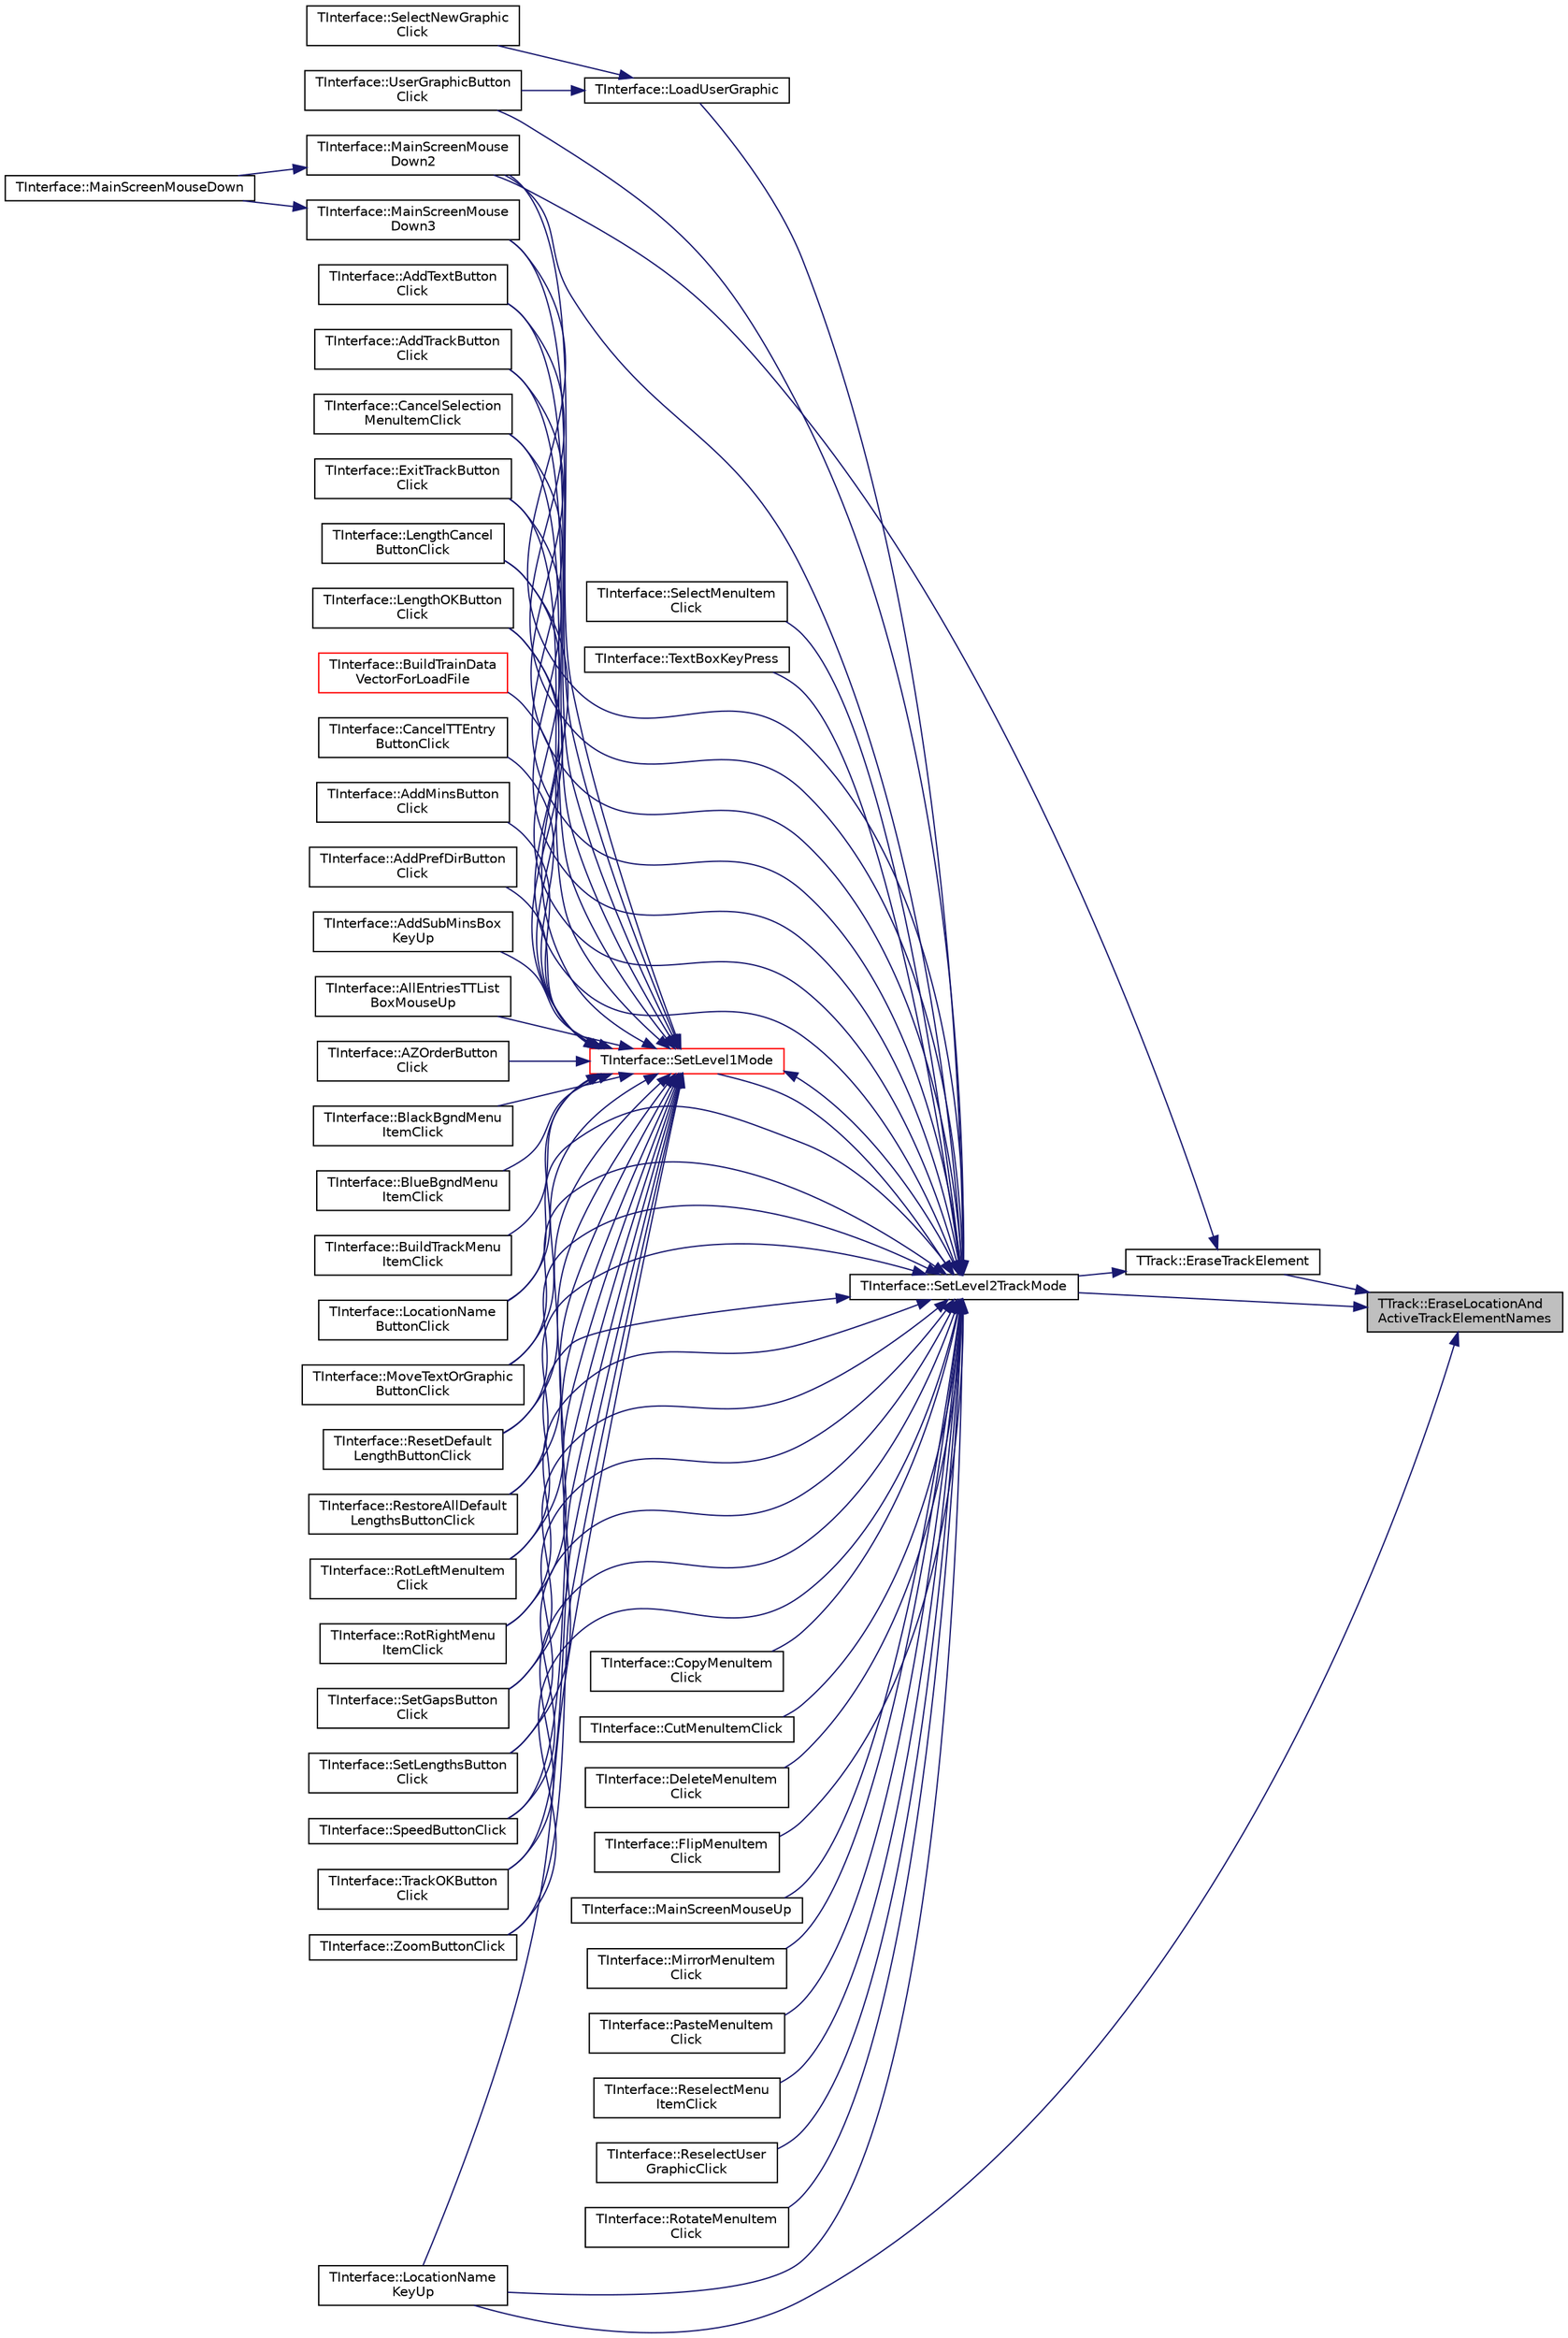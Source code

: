 digraph "TTrack::EraseLocationAndActiveTrackElementNames"
{
 // INTERACTIVE_SVG=YES
 // LATEX_PDF_SIZE
  edge [fontname="Helvetica",fontsize="10",labelfontname="Helvetica",labelfontsize="10"];
  node [fontname="Helvetica",fontsize="10",shape=record];
  rankdir="RL";
  Node1 [label="TTrack::EraseLocationAnd\lActiveTrackElementNames",height=0.2,width=0.4,color="black", fillcolor="grey75", style="filled", fontcolor="black",tooltip="Examines LocationNameMultiMap and if the LocationName is found all elements at that H & V (in both ac..."];
  Node1 -> Node2 [dir="back",color="midnightblue",fontsize="10",style="solid",fontname="Helvetica"];
  Node2 [label="TTrack::EraseTrackElement",height=0.2,width=0.4,color="black", fillcolor="white", style="filled",URL="$class_t_track.html#aa7b58c83ca1743ad3e4607ac0af9c71c",tooltip="Erases all active and inactive track elements at HLocInput & VLocInput from the vectors,..."];
  Node2 -> Node3 [dir="back",color="midnightblue",fontsize="10",style="solid",fontname="Helvetica"];
  Node3 [label="TInterface::MainScreenMouse\lDown2",height=0.2,width=0.4,color="black", fillcolor="white", style="filled",URL="$class_t_interface.html#abf07d5edc1507de381825f17620748b2",tooltip="Called when mouse button clicked in zoom-in mode."];
  Node3 -> Node4 [dir="back",color="midnightblue",fontsize="10",style="solid",fontname="Helvetica"];
  Node4 [label="TInterface::MainScreenMouseDown",height=0.2,width=0.4,color="black", fillcolor="white", style="filled",URL="$class_t_interface.html#a7f37862fb9e01e1328d9fd3fd8c50094",tooltip=" "];
  Node2 -> Node5 [dir="back",color="midnightblue",fontsize="10",style="solid",fontname="Helvetica"];
  Node5 [label="TInterface::SetLevel2TrackMode",height=0.2,width=0.4,color="black", fillcolor="white", style="filled",URL="$class_t_interface.html#a19ee788122a66d7e97873159bf2e4e4b",tooltip="Sets the Level2TrackMode user mode, using the Level2TrackMode variable to determine the mode."];
  Node5 -> Node6 [dir="back",color="midnightblue",fontsize="10",style="solid",fontname="Helvetica"];
  Node6 [label="TInterface::AddTextButton\lClick",height=0.2,width=0.4,color="black", fillcolor="white", style="filled",URL="$class_t_interface.html#aa20c05bf2d6c23035a10a89796334d0f",tooltip=" "];
  Node5 -> Node7 [dir="back",color="midnightblue",fontsize="10",style="solid",fontname="Helvetica"];
  Node7 [label="TInterface::AddTrackButton\lClick",height=0.2,width=0.4,color="black", fillcolor="white", style="filled",URL="$class_t_interface.html#a10494e62a7bb4e7114ab4d98e18499f1",tooltip=" "];
  Node5 -> Node8 [dir="back",color="midnightblue",fontsize="10",style="solid",fontname="Helvetica"];
  Node8 [label="TInterface::CancelSelection\lMenuItemClick",height=0.2,width=0.4,color="black", fillcolor="white", style="filled",URL="$class_t_interface.html#a2fb2cd7dbddb7fa689ea994e9ffc10ff",tooltip=" "];
  Node5 -> Node9 [dir="back",color="midnightblue",fontsize="10",style="solid",fontname="Helvetica"];
  Node9 [label="TInterface::CopyMenuItem\lClick",height=0.2,width=0.4,color="black", fillcolor="white", style="filled",URL="$class_t_interface.html#a424a7eb780461c1acb396feb21f52062",tooltip=" "];
  Node5 -> Node10 [dir="back",color="midnightblue",fontsize="10",style="solid",fontname="Helvetica"];
  Node10 [label="TInterface::CutMenuItemClick",height=0.2,width=0.4,color="black", fillcolor="white", style="filled",URL="$class_t_interface.html#ae6e977c9dfdfbde9924ceefd19d7d0d3",tooltip=" "];
  Node5 -> Node11 [dir="back",color="midnightblue",fontsize="10",style="solid",fontname="Helvetica"];
  Node11 [label="TInterface::DeleteMenuItem\lClick",height=0.2,width=0.4,color="black", fillcolor="white", style="filled",URL="$class_t_interface.html#aff2c1cd6ed2d45fdcf6392a85a6d9415",tooltip=" "];
  Node5 -> Node12 [dir="back",color="midnightblue",fontsize="10",style="solid",fontname="Helvetica"];
  Node12 [label="TInterface::ExitTrackButton\lClick",height=0.2,width=0.4,color="black", fillcolor="white", style="filled",URL="$class_t_interface.html#ad0fa9f32b059b346e066ab23d62a4bfc",tooltip=" "];
  Node5 -> Node13 [dir="back",color="midnightblue",fontsize="10",style="solid",fontname="Helvetica"];
  Node13 [label="TInterface::FlipMenuItem\lClick",height=0.2,width=0.4,color="black", fillcolor="white", style="filled",URL="$class_t_interface.html#add5fbdbceae6285c2cc440905b270491",tooltip=" "];
  Node5 -> Node14 [dir="back",color="midnightblue",fontsize="10",style="solid",fontname="Helvetica"];
  Node14 [label="TInterface::LengthCancel\lButtonClick",height=0.2,width=0.4,color="black", fillcolor="white", style="filled",URL="$class_t_interface.html#a5e7eff5bd235780252147bb4878a4c95",tooltip=" "];
  Node5 -> Node15 [dir="back",color="midnightblue",fontsize="10",style="solid",fontname="Helvetica"];
  Node15 [label="TInterface::LengthOKButton\lClick",height=0.2,width=0.4,color="black", fillcolor="white", style="filled",URL="$class_t_interface.html#ab34f55bab5984b72264d7275660a3463",tooltip=" "];
  Node5 -> Node16 [dir="back",color="midnightblue",fontsize="10",style="solid",fontname="Helvetica"];
  Node16 [label="TInterface::LoadUserGraphic",height=0.2,width=0.4,color="black", fillcolor="white", style="filled",URL="$class_t_interface.html#ac04724e6b4eafc041ee65ce5168a82ae",tooltip="Load a user-defined graphic (bmp, gif, jpg, png)."];
  Node16 -> Node17 [dir="back",color="midnightblue",fontsize="10",style="solid",fontname="Helvetica"];
  Node17 [label="TInterface::SelectNewGraphic\lClick",height=0.2,width=0.4,color="black", fillcolor="white", style="filled",URL="$class_t_interface.html#a76ee131726624d4cb505d4771e5051a2",tooltip=" "];
  Node16 -> Node18 [dir="back",color="midnightblue",fontsize="10",style="solid",fontname="Helvetica"];
  Node18 [label="TInterface::UserGraphicButton\lClick",height=0.2,width=0.4,color="black", fillcolor="white", style="filled",URL="$class_t_interface.html#a9bc3aaa0f0176016dc5c84245917aa71",tooltip=" "];
  Node5 -> Node19 [dir="back",color="midnightblue",fontsize="10",style="solid",fontname="Helvetica"];
  Node19 [label="TInterface::LocationName\lButtonClick",height=0.2,width=0.4,color="black", fillcolor="white", style="filled",URL="$class_t_interface.html#aef9267dd01da25269797e2e8ca08a3f9",tooltip=" "];
  Node5 -> Node20 [dir="back",color="midnightblue",fontsize="10",style="solid",fontname="Helvetica"];
  Node20 [label="TInterface::LocationName\lKeyUp",height=0.2,width=0.4,color="black", fillcolor="white", style="filled",URL="$class_t_interface.html#ac666c9f62cdb68b29c2a7db123a43a28",tooltip=" "];
  Node5 -> Node3 [dir="back",color="midnightblue",fontsize="10",style="solid",fontname="Helvetica"];
  Node5 -> Node21 [dir="back",color="midnightblue",fontsize="10",style="solid",fontname="Helvetica"];
  Node21 [label="TInterface::MainScreenMouse\lDown3",height=0.2,width=0.4,color="black", fillcolor="white", style="filled",URL="$class_t_interface.html#a8c96de45b013362b03ad0e8725a7c64b",tooltip="Called when mouse button clicked in zoom-out mode."];
  Node21 -> Node4 [dir="back",color="midnightblue",fontsize="10",style="solid",fontname="Helvetica"];
  Node5 -> Node22 [dir="back",color="midnightblue",fontsize="10",style="solid",fontname="Helvetica"];
  Node22 [label="TInterface::MainScreenMouseUp",height=0.2,width=0.4,color="black", fillcolor="white", style="filled",URL="$class_t_interface.html#a03280ee86df28a9a7cf4473cdf7b9f8b",tooltip=" "];
  Node5 -> Node23 [dir="back",color="midnightblue",fontsize="10",style="solid",fontname="Helvetica"];
  Node23 [label="TInterface::MirrorMenuItem\lClick",height=0.2,width=0.4,color="black", fillcolor="white", style="filled",URL="$class_t_interface.html#a4ee6afffbc33eab918cba315ab65ee6e",tooltip=" "];
  Node5 -> Node24 [dir="back",color="midnightblue",fontsize="10",style="solid",fontname="Helvetica"];
  Node24 [label="TInterface::MoveTextOrGraphic\lButtonClick",height=0.2,width=0.4,color="black", fillcolor="white", style="filled",URL="$class_t_interface.html#a13e8cd35a6f61caf6794791f1a4fe7f6",tooltip=" "];
  Node5 -> Node25 [dir="back",color="midnightblue",fontsize="10",style="solid",fontname="Helvetica"];
  Node25 [label="TInterface::PasteMenuItem\lClick",height=0.2,width=0.4,color="black", fillcolor="white", style="filled",URL="$class_t_interface.html#a4ef96184d97d0f9ff92e78328578e825",tooltip=" "];
  Node5 -> Node26 [dir="back",color="midnightblue",fontsize="10",style="solid",fontname="Helvetica"];
  Node26 [label="TInterface::ReselectMenu\lItemClick",height=0.2,width=0.4,color="black", fillcolor="white", style="filled",URL="$class_t_interface.html#a7d0d3bbfab692ca3d26c1eea6ef24542",tooltip=" "];
  Node5 -> Node27 [dir="back",color="midnightblue",fontsize="10",style="solid",fontname="Helvetica"];
  Node27 [label="TInterface::ReselectUser\lGraphicClick",height=0.2,width=0.4,color="black", fillcolor="white", style="filled",URL="$class_t_interface.html#ac285c199f6c43151dbec9ba017a29bdc",tooltip=" "];
  Node5 -> Node28 [dir="back",color="midnightblue",fontsize="10",style="solid",fontname="Helvetica"];
  Node28 [label="TInterface::ResetDefault\lLengthButtonClick",height=0.2,width=0.4,color="black", fillcolor="white", style="filled",URL="$class_t_interface.html#aa439e164f7f2304477010985c2caabed",tooltip=" "];
  Node5 -> Node29 [dir="back",color="midnightblue",fontsize="10",style="solid",fontname="Helvetica"];
  Node29 [label="TInterface::RestoreAllDefault\lLengthsButtonClick",height=0.2,width=0.4,color="black", fillcolor="white", style="filled",URL="$class_t_interface.html#a9113d88b504cd30eb8dd6ecddde1c0ec",tooltip=" "];
  Node5 -> Node30 [dir="back",color="midnightblue",fontsize="10",style="solid",fontname="Helvetica"];
  Node30 [label="TInterface::RotateMenuItem\lClick",height=0.2,width=0.4,color="black", fillcolor="white", style="filled",URL="$class_t_interface.html#a02e91aba36e2b91354abd2884f658510",tooltip=" "];
  Node5 -> Node31 [dir="back",color="midnightblue",fontsize="10",style="solid",fontname="Helvetica"];
  Node31 [label="TInterface::RotLeftMenuItem\lClick",height=0.2,width=0.4,color="black", fillcolor="white", style="filled",URL="$class_t_interface.html#a3cf2db0424e05908b20a97130895d056",tooltip=" "];
  Node5 -> Node32 [dir="back",color="midnightblue",fontsize="10",style="solid",fontname="Helvetica"];
  Node32 [label="TInterface::RotRightMenu\lItemClick",height=0.2,width=0.4,color="black", fillcolor="white", style="filled",URL="$class_t_interface.html#aa6e7359ece526e43589456e9a31851a0",tooltip=" "];
  Node5 -> Node33 [dir="back",color="midnightblue",fontsize="10",style="solid",fontname="Helvetica"];
  Node33 [label="TInterface::SelectMenuItem\lClick",height=0.2,width=0.4,color="black", fillcolor="white", style="filled",URL="$class_t_interface.html#a6a0ecdd864e40a84b833014d4478d1e3",tooltip=" "];
  Node5 -> Node34 [dir="back",color="midnightblue",fontsize="10",style="solid",fontname="Helvetica"];
  Node34 [label="TInterface::SetGapsButton\lClick",height=0.2,width=0.4,color="black", fillcolor="white", style="filled",URL="$class_t_interface.html#a19148984e07e16178b6a6898bcbcdf22",tooltip=" "];
  Node5 -> Node35 [dir="back",color="midnightblue",fontsize="10",style="solid",fontname="Helvetica"];
  Node35 [label="TInterface::SetLengthsButton\lClick",height=0.2,width=0.4,color="black", fillcolor="white", style="filled",URL="$class_t_interface.html#a4b0c482229c19b856a8c3f07815e5d7d",tooltip=" "];
  Node5 -> Node36 [dir="back",color="midnightblue",fontsize="10",style="solid",fontname="Helvetica"];
  Node36 [label="TInterface::SetLevel1Mode",height=0.2,width=0.4,color="red", fillcolor="white", style="filled",URL="$class_t_interface.html#acf77f2eeeac0775fde4f25ba46099e0b",tooltip="Sets the Level1 user mode, using the Level1Mode variable to determine the mode."];
  Node36 -> Node37 [dir="back",color="midnightblue",fontsize="10",style="solid",fontname="Helvetica"];
  Node37 [label="TInterface::AddMinsButton\lClick",height=0.2,width=0.4,color="black", fillcolor="white", style="filled",URL="$class_t_interface.html#a30904d608111ce6452a9861d86b64267",tooltip=" "];
  Node36 -> Node38 [dir="back",color="midnightblue",fontsize="10",style="solid",fontname="Helvetica"];
  Node38 [label="TInterface::AddPrefDirButton\lClick",height=0.2,width=0.4,color="black", fillcolor="white", style="filled",URL="$class_t_interface.html#a1b1a4260e251c9bd5f48fd6c3432e7a5",tooltip=" "];
  Node36 -> Node39 [dir="back",color="midnightblue",fontsize="10",style="solid",fontname="Helvetica"];
  Node39 [label="TInterface::AddSubMinsBox\lKeyUp",height=0.2,width=0.4,color="black", fillcolor="white", style="filled",URL="$class_t_interface.html#a0abab134f4994b02507e1e2d3f31cd77",tooltip=" "];
  Node36 -> Node6 [dir="back",color="midnightblue",fontsize="10",style="solid",fontname="Helvetica"];
  Node36 -> Node7 [dir="back",color="midnightblue",fontsize="10",style="solid",fontname="Helvetica"];
  Node36 -> Node40 [dir="back",color="midnightblue",fontsize="10",style="solid",fontname="Helvetica"];
  Node40 [label="TInterface::AllEntriesTTList\lBoxMouseUp",height=0.2,width=0.4,color="black", fillcolor="white", style="filled",URL="$class_t_interface.html#a189a4b05f27d6b5ec8b9a90ec1a9cc50",tooltip=" "];
  Node36 -> Node41 [dir="back",color="midnightblue",fontsize="10",style="solid",fontname="Helvetica"];
  Node41 [label="TInterface::AZOrderButton\lClick",height=0.2,width=0.4,color="black", fillcolor="white", style="filled",URL="$class_t_interface.html#a28579472104533fb5fd01066a22fbb5b",tooltip=" "];
  Node36 -> Node42 [dir="back",color="midnightblue",fontsize="10",style="solid",fontname="Helvetica"];
  Node42 [label="TInterface::BlackBgndMenu\lItemClick",height=0.2,width=0.4,color="black", fillcolor="white", style="filled",URL="$class_t_interface.html#a237c151513ca8adca6cd1006cc2fc66f",tooltip=" "];
  Node36 -> Node43 [dir="back",color="midnightblue",fontsize="10",style="solid",fontname="Helvetica"];
  Node43 [label="TInterface::BlueBgndMenu\lItemClick",height=0.2,width=0.4,color="black", fillcolor="white", style="filled",URL="$class_t_interface.html#a24d79aa4745e495daa07bb5ce412e75f",tooltip=" "];
  Node36 -> Node44 [dir="back",color="midnightblue",fontsize="10",style="solid",fontname="Helvetica"];
  Node44 [label="TInterface::BuildTrackMenu\lItemClick",height=0.2,width=0.4,color="black", fillcolor="white", style="filled",URL="$class_t_interface.html#ab1799665ee1e4212186f80ab49acf1e1",tooltip=" "];
  Node36 -> Node45 [dir="back",color="midnightblue",fontsize="10",style="solid",fontname="Helvetica"];
  Node45 [label="TInterface::BuildTrainData\lVectorForLoadFile",height=0.2,width=0.4,color="red", fillcolor="white", style="filled",URL="$class_t_interface.html#a148e3f99d39f596dbd7d490403936154",tooltip="Convert a stored timetable file (either as a stand alone file or within a session file) to a loaded t..."];
  Node36 -> Node8 [dir="back",color="midnightblue",fontsize="10",style="solid",fontname="Helvetica"];
  Node36 -> Node52 [dir="back",color="midnightblue",fontsize="10",style="solid",fontname="Helvetica"];
  Node52 [label="TInterface::CancelTTEntry\lButtonClick",height=0.2,width=0.4,color="black", fillcolor="white", style="filled",URL="$class_t_interface.html#a6fb1db3295ef42cb1b6f20bc142fa502",tooltip=" "];
  Node36 -> Node12 [dir="back",color="midnightblue",fontsize="10",style="solid",fontname="Helvetica"];
  Node36 -> Node14 [dir="back",color="midnightblue",fontsize="10",style="solid",fontname="Helvetica"];
  Node36 -> Node15 [dir="back",color="midnightblue",fontsize="10",style="solid",fontname="Helvetica"];
  Node36 -> Node19 [dir="back",color="midnightblue",fontsize="10",style="solid",fontname="Helvetica"];
  Node36 -> Node20 [dir="back",color="midnightblue",fontsize="10",style="solid",fontname="Helvetica"];
  Node36 -> Node3 [dir="back",color="midnightblue",fontsize="10",style="solid",fontname="Helvetica"];
  Node36 -> Node21 [dir="back",color="midnightblue",fontsize="10",style="solid",fontname="Helvetica"];
  Node36 -> Node24 [dir="back",color="midnightblue",fontsize="10",style="solid",fontname="Helvetica"];
  Node36 -> Node28 [dir="back",color="midnightblue",fontsize="10",style="solid",fontname="Helvetica"];
  Node36 -> Node29 [dir="back",color="midnightblue",fontsize="10",style="solid",fontname="Helvetica"];
  Node36 -> Node31 [dir="back",color="midnightblue",fontsize="10",style="solid",fontname="Helvetica"];
  Node36 -> Node32 [dir="back",color="midnightblue",fontsize="10",style="solid",fontname="Helvetica"];
  Node36 -> Node34 [dir="back",color="midnightblue",fontsize="10",style="solid",fontname="Helvetica"];
  Node36 -> Node35 [dir="back",color="midnightblue",fontsize="10",style="solid",fontname="Helvetica"];
  Node36 -> Node5 [dir="back",color="midnightblue",fontsize="10",style="solid",fontname="Helvetica"];
  Node36 -> Node98 [dir="back",color="midnightblue",fontsize="10",style="solid",fontname="Helvetica"];
  Node98 [label="TInterface::SpeedButtonClick",height=0.2,width=0.4,color="black", fillcolor="white", style="filled",URL="$class_t_interface.html#ab1487b7a54ebacf27d7b980c65723d18",tooltip=" "];
  Node36 -> Node100 [dir="back",color="midnightblue",fontsize="10",style="solid",fontname="Helvetica"];
  Node100 [label="TInterface::TrackOKButton\lClick",height=0.2,width=0.4,color="black", fillcolor="white", style="filled",URL="$class_t_interface.html#aab42b12ff3ba43ad2f70994b5399dd90",tooltip=" "];
  Node36 -> Node96 [dir="back",color="midnightblue",fontsize="10",style="solid",fontname="Helvetica"];
  Node96 [label="TInterface::ZoomButtonClick",height=0.2,width=0.4,color="black", fillcolor="white", style="filled",URL="$class_t_interface.html#a08305797df7dfbdd16b3e8900c33e0bc",tooltip=" "];
  Node5 -> Node98 [dir="back",color="midnightblue",fontsize="10",style="solid",fontname="Helvetica"];
  Node5 -> Node105 [dir="back",color="midnightblue",fontsize="10",style="solid",fontname="Helvetica"];
  Node105 [label="TInterface::TextBoxKeyPress",height=0.2,width=0.4,color="black", fillcolor="white", style="filled",URL="$class_t_interface.html#ad0ce61f7a8050fb57d19ebd049fa8b49",tooltip=" "];
  Node5 -> Node100 [dir="back",color="midnightblue",fontsize="10",style="solid",fontname="Helvetica"];
  Node5 -> Node18 [dir="back",color="midnightblue",fontsize="10",style="solid",fontname="Helvetica"];
  Node5 -> Node96 [dir="back",color="midnightblue",fontsize="10",style="solid",fontname="Helvetica"];
  Node1 -> Node20 [dir="back",color="midnightblue",fontsize="10",style="solid",fontname="Helvetica"];
  Node1 -> Node5 [dir="back",color="midnightblue",fontsize="10",style="solid",fontname="Helvetica"];
}
